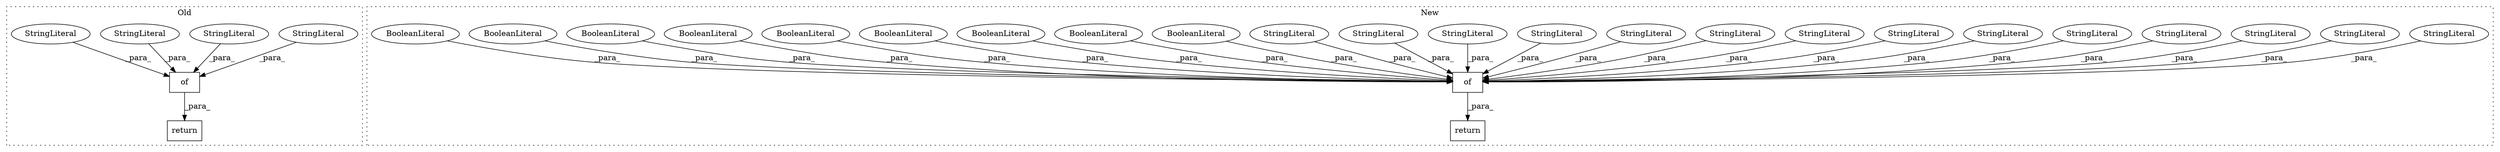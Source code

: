digraph G {
subgraph cluster0 {
1 [label="return" a="41" s="1641" l="7" shape="box"];
18 [label="of" a="32" s="1652,1731" l="3,1" shape="box"];
19 [label="StringLiteral" a="45" s="1690" l="41" shape="ellipse"];
20 [label="StringLiteral" a="45" s="1667" l="15" shape="ellipse"];
21 [label="StringLiteral" a="45" s="1655" l="11" shape="ellipse"];
22 [label="StringLiteral" a="45" s="1683" l="6" shape="ellipse"];
label = "Old";
style="dotted";
}
subgraph cluster1 {
2 [label="of" a="32" s="1898,2255" l="3,1" shape="box"];
3 [label="return" a="41" s="1887" l="7" shape="box"];
4 [label="StringLiteral" a="45" s="2233" l="17" shape="ellipse"];
5 [label="StringLiteral" a="45" s="2211" l="16" shape="ellipse"];
6 [label="StringLiteral" a="45" s="2186" l="18" shape="ellipse"];
7 [label="StringLiteral" a="45" s="1913" l="15" shape="ellipse"];
8 [label="StringLiteral" a="45" s="1901" l="11" shape="ellipse"];
9 [label="StringLiteral" a="45" s="2101" l="25" shape="ellipse"];
10 [label="StringLiteral" a="45" s="1978" l="24" shape="ellipse"];
11 [label="StringLiteral" a="45" s="2040" l="28" shape="ellipse"];
12 [label="StringLiteral" a="45" s="1929" l="6" shape="ellipse"];
13 [label="StringLiteral" a="45" s="2133" l="20" shape="ellipse"];
14 [label="StringLiteral" a="45" s="2074" l="21" shape="ellipse"];
15 [label="StringLiteral" a="45" s="2009" l="24" shape="ellipse"];
16 [label="StringLiteral" a="45" s="2159" l="20" shape="ellipse"];
17 [label="StringLiteral" a="45" s="1936" l="41" shape="ellipse"];
23 [label="BooleanLiteral" a="9" s="2034" l="5" shape="ellipse"];
24 [label="BooleanLiteral" a="9" s="2003" l="5" shape="ellipse"];
25 [label="BooleanLiteral" a="9" s="2096" l="4" shape="ellipse"];
26 [label="BooleanLiteral" a="9" s="2127" l="5" shape="ellipse"];
27 [label="BooleanLiteral" a="9" s="2180" l="5" shape="ellipse"];
28 [label="BooleanLiteral" a="9" s="2205" l="5" shape="ellipse"];
29 [label="BooleanLiteral" a="9" s="2228" l="4" shape="ellipse"];
30 [label="BooleanLiteral" a="9" s="2154" l="4" shape="ellipse"];
31 [label="BooleanLiteral" a="9" s="2069" l="4" shape="ellipse"];
label = "New";
style="dotted";
}
2 -> 3 [label="_para_"];
4 -> 2 [label="_para_"];
5 -> 2 [label="_para_"];
6 -> 2 [label="_para_"];
7 -> 2 [label="_para_"];
8 -> 2 [label="_para_"];
9 -> 2 [label="_para_"];
10 -> 2 [label="_para_"];
11 -> 2 [label="_para_"];
12 -> 2 [label="_para_"];
13 -> 2 [label="_para_"];
14 -> 2 [label="_para_"];
15 -> 2 [label="_para_"];
16 -> 2 [label="_para_"];
17 -> 2 [label="_para_"];
18 -> 1 [label="_para_"];
19 -> 18 [label="_para_"];
20 -> 18 [label="_para_"];
21 -> 18 [label="_para_"];
22 -> 18 [label="_para_"];
23 -> 2 [label="_para_"];
24 -> 2 [label="_para_"];
25 -> 2 [label="_para_"];
26 -> 2 [label="_para_"];
27 -> 2 [label="_para_"];
28 -> 2 [label="_para_"];
29 -> 2 [label="_para_"];
30 -> 2 [label="_para_"];
31 -> 2 [label="_para_"];
}